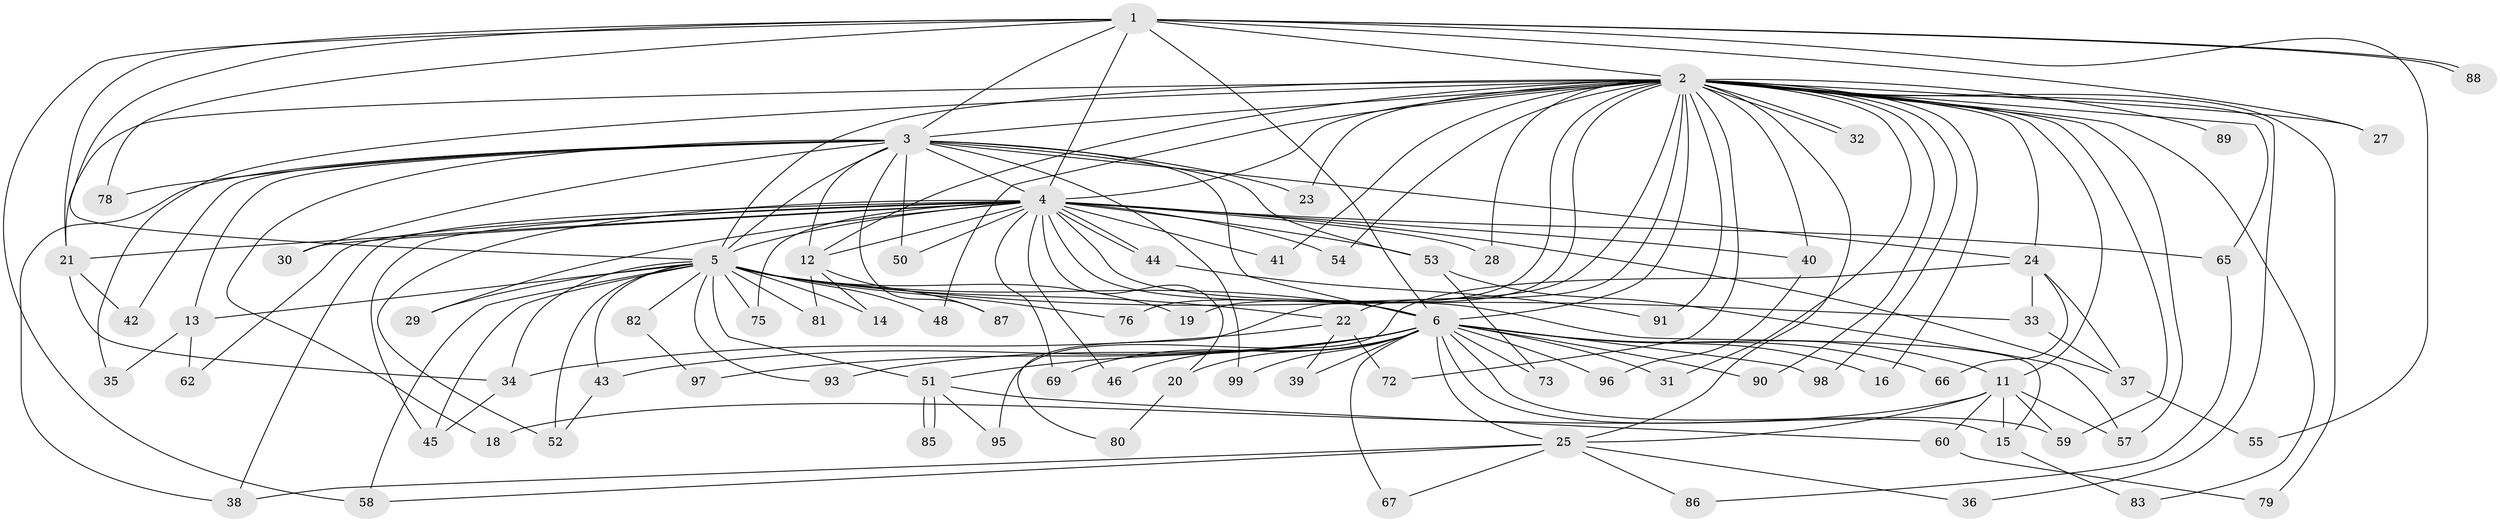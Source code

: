 // original degree distribution, {16: 0.020202020202020204, 28: 0.010101010101010102, 23: 0.010101010101010102, 27: 0.010101010101010102, 21: 0.010101010101010102, 15: 0.010101010101010102, 22: 0.010101010101010102, 24: 0.010101010101010102, 19: 0.010101010101010102, 8: 0.010101010101010102, 5: 0.030303030303030304, 4: 0.04040404040404041, 2: 0.5858585858585859, 3: 0.20202020202020202, 7: 0.020202020202020204, 6: 0.010101010101010102}
// Generated by graph-tools (version 1.1) at 2025/41/03/06/25 10:41:41]
// undirected, 79 vertices, 171 edges
graph export_dot {
graph [start="1"]
  node [color=gray90,style=filled];
  1 [super="+63"];
  2 [super="+9"];
  3 [super="+17"];
  4 [super="+7"];
  5 [super="+8"];
  6 [super="+10"];
  11 [super="+64"];
  12 [super="+56"];
  13;
  14;
  15 [super="+71"];
  16;
  18;
  19;
  20 [super="+70"];
  21 [super="+92"];
  22;
  23;
  24 [super="+61"];
  25 [super="+26"];
  27;
  28;
  29;
  30;
  31;
  32;
  33;
  34 [super="+47"];
  35;
  36;
  37 [super="+74"];
  38 [super="+77"];
  39;
  40;
  41;
  42;
  43;
  44;
  45 [super="+94"];
  46 [super="+49"];
  48;
  50;
  51;
  52 [super="+84"];
  53 [super="+68"];
  54;
  55;
  57;
  58;
  59;
  60;
  62;
  65;
  66;
  67;
  69;
  72;
  73;
  75;
  76;
  78;
  79;
  80;
  81;
  82;
  83;
  85;
  86;
  87;
  88;
  89;
  90;
  91;
  93;
  95;
  96;
  97;
  98;
  99;
  1 -- 2 [weight=2];
  1 -- 3;
  1 -- 4 [weight=2];
  1 -- 5 [weight=2];
  1 -- 6 [weight=2];
  1 -- 21;
  1 -- 27;
  1 -- 55;
  1 -- 78;
  1 -- 88;
  1 -- 88;
  1 -- 58;
  2 -- 3 [weight=2];
  2 -- 4 [weight=4];
  2 -- 5 [weight=4];
  2 -- 6 [weight=4];
  2 -- 12;
  2 -- 19;
  2 -- 21;
  2 -- 22;
  2 -- 23;
  2 -- 24 [weight=2];
  2 -- 32;
  2 -- 32;
  2 -- 35;
  2 -- 40;
  2 -- 54;
  2 -- 59;
  2 -- 65;
  2 -- 72;
  2 -- 76;
  2 -- 79;
  2 -- 80;
  2 -- 89 [weight=2];
  2 -- 90;
  2 -- 11;
  2 -- 16;
  2 -- 83;
  2 -- 25;
  2 -- 91;
  2 -- 27;
  2 -- 28;
  2 -- 31;
  2 -- 98;
  2 -- 36;
  2 -- 41;
  2 -- 48;
  2 -- 57;
  3 -- 4 [weight=2];
  3 -- 5 [weight=3];
  3 -- 6 [weight=2];
  3 -- 12;
  3 -- 13;
  3 -- 18;
  3 -- 23;
  3 -- 30;
  3 -- 42;
  3 -- 50;
  3 -- 53;
  3 -- 78;
  3 -- 87;
  3 -- 99;
  3 -- 38;
  3 -- 24;
  4 -- 5 [weight=4];
  4 -- 6 [weight=4];
  4 -- 20 [weight=2];
  4 -- 29;
  4 -- 30;
  4 -- 38;
  4 -- 40;
  4 -- 41;
  4 -- 44;
  4 -- 44;
  4 -- 45;
  4 -- 50;
  4 -- 53;
  4 -- 54;
  4 -- 62;
  4 -- 65;
  4 -- 69;
  4 -- 75;
  4 -- 52;
  4 -- 37;
  4 -- 28;
  4 -- 46;
  4 -- 12;
  4 -- 21;
  4 -- 15;
  5 -- 6 [weight=4];
  5 -- 22;
  5 -- 29;
  5 -- 33;
  5 -- 51;
  5 -- 58;
  5 -- 81;
  5 -- 82 [weight=2];
  5 -- 75;
  5 -- 76;
  5 -- 13;
  5 -- 14;
  5 -- 19;
  5 -- 93;
  5 -- 34;
  5 -- 43;
  5 -- 45;
  5 -- 48;
  5 -- 52;
  6 -- 11;
  6 -- 15;
  6 -- 31;
  6 -- 43;
  6 -- 51;
  6 -- 59;
  6 -- 69;
  6 -- 73;
  6 -- 90;
  6 -- 93;
  6 -- 97;
  6 -- 98;
  6 -- 66;
  6 -- 67;
  6 -- 16;
  6 -- 20;
  6 -- 96;
  6 -- 99;
  6 -- 39;
  6 -- 46 [weight=2];
  6 -- 25;
  11 -- 15;
  11 -- 18;
  11 -- 25;
  11 -- 57;
  11 -- 60;
  11 -- 59;
  12 -- 14;
  12 -- 87;
  12 -- 81;
  13 -- 35;
  13 -- 62;
  15 -- 83;
  20 -- 80;
  21 -- 34;
  21 -- 42;
  22 -- 39;
  22 -- 72;
  22 -- 34;
  24 -- 33;
  24 -- 37;
  24 -- 66;
  24 -- 95;
  25 -- 36;
  25 -- 38;
  25 -- 58;
  25 -- 67;
  25 -- 86;
  33 -- 37;
  34 -- 45;
  37 -- 55;
  40 -- 96;
  43 -- 52;
  44 -- 91;
  51 -- 60;
  51 -- 85;
  51 -- 85;
  51 -- 95;
  53 -- 73;
  53 -- 57;
  60 -- 79;
  65 -- 86;
  82 -- 97;
}
